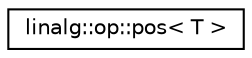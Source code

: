 digraph "Graphical Class Hierarchy"
{
  edge [fontname="Helvetica",fontsize="10",labelfontname="Helvetica",labelfontsize="10"];
  node [fontname="Helvetica",fontsize="10",shape=record];
  rankdir="LR";
  Node1 [label="linalg::op::pos\< T \>",height=0.2,width=0.4,color="black", fillcolor="white", style="filled",URL="$structlinalg_1_1op_1_1pos.html"];
}
